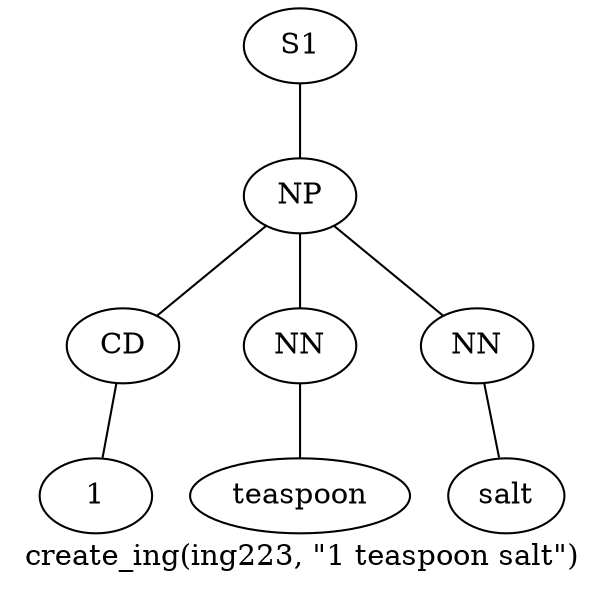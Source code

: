 graph SyntaxGraph {
	label = "create_ing(ing223, \"1 teaspoon salt\")";
	Node0 [label="S1"];
	Node1 [label="NP"];
	Node2 [label="CD"];
	Node3 [label="1"];
	Node4 [label="NN"];
	Node5 [label="teaspoon"];
	Node6 [label="NN"];
	Node7 [label="salt"];

	Node0 -- Node1;
	Node1 -- Node2;
	Node1 -- Node4;
	Node1 -- Node6;
	Node2 -- Node3;
	Node4 -- Node5;
	Node6 -- Node7;
}